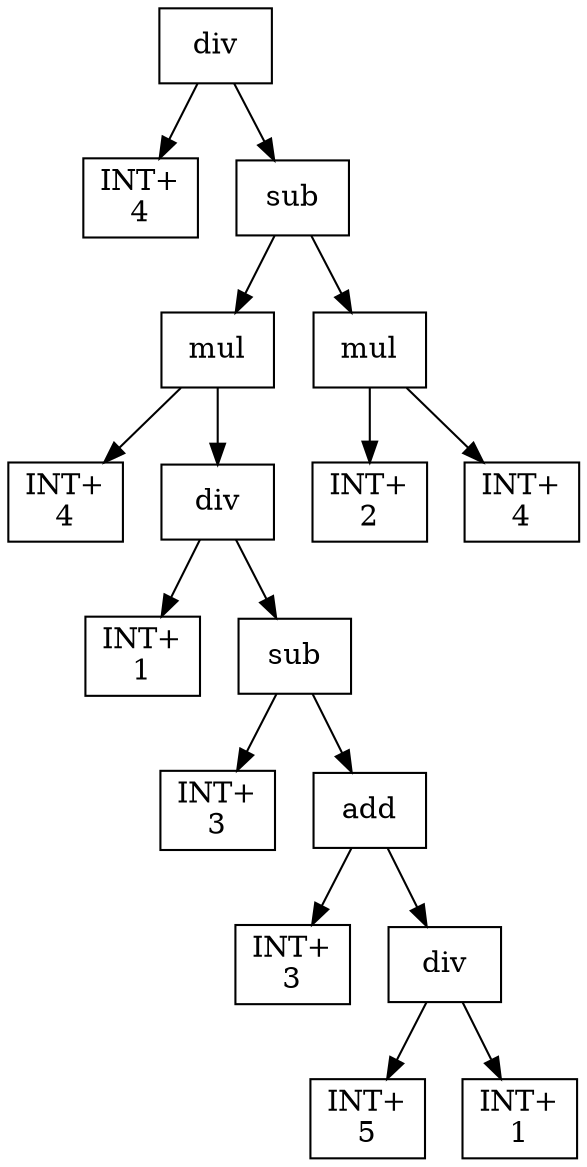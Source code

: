 digraph expr {
  node [shape=box];
  n1 [label="div"];
  n2 [label="INT+\n4"];
  n3 [label="sub"];
  n4 [label="mul"];
  n5 [label="INT+\n4"];
  n6 [label="div"];
  n7 [label="INT+\n1"];
  n8 [label="sub"];
  n9 [label="INT+\n3"];
  n10 [label="add"];
  n11 [label="INT+\n3"];
  n12 [label="div"];
  n13 [label="INT+\n5"];
  n14 [label="INT+\n1"];
  n12 -> n13;
  n12 -> n14;
  n10 -> n11;
  n10 -> n12;
  n8 -> n9;
  n8 -> n10;
  n6 -> n7;
  n6 -> n8;
  n4 -> n5;
  n4 -> n6;
  n15 [label="mul"];
  n16 [label="INT+\n2"];
  n17 [label="INT+\n4"];
  n15 -> n16;
  n15 -> n17;
  n3 -> n4;
  n3 -> n15;
  n1 -> n2;
  n1 -> n3;
}
